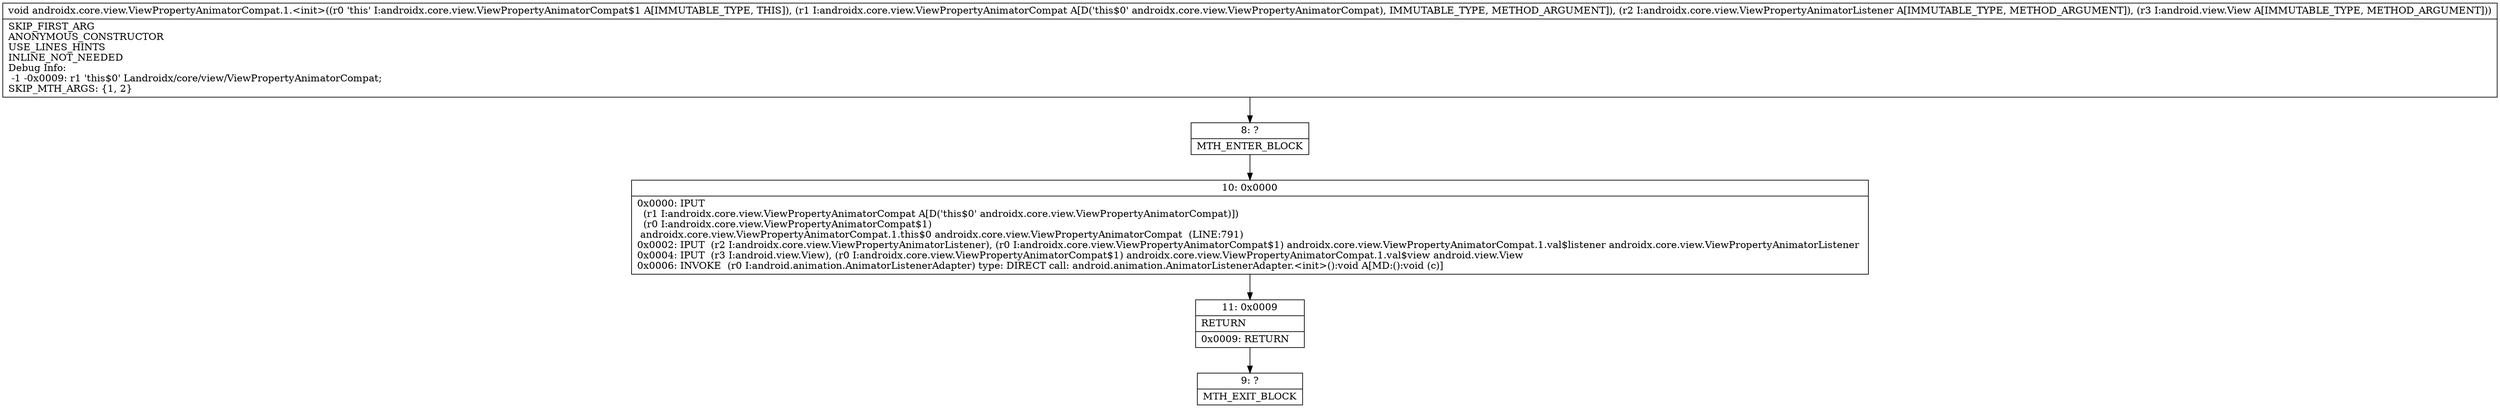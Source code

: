digraph "CFG forandroidx.core.view.ViewPropertyAnimatorCompat.1.\<init\>(Landroidx\/core\/view\/ViewPropertyAnimatorCompat;Landroidx\/core\/view\/ViewPropertyAnimatorListener;Landroid\/view\/View;)V" {
Node_8 [shape=record,label="{8\:\ ?|MTH_ENTER_BLOCK\l}"];
Node_10 [shape=record,label="{10\:\ 0x0000|0x0000: IPUT  \l  (r1 I:androidx.core.view.ViewPropertyAnimatorCompat A[D('this$0' androidx.core.view.ViewPropertyAnimatorCompat)])\l  (r0 I:androidx.core.view.ViewPropertyAnimatorCompat$1)\l androidx.core.view.ViewPropertyAnimatorCompat.1.this$0 androidx.core.view.ViewPropertyAnimatorCompat  (LINE:791)\l0x0002: IPUT  (r2 I:androidx.core.view.ViewPropertyAnimatorListener), (r0 I:androidx.core.view.ViewPropertyAnimatorCompat$1) androidx.core.view.ViewPropertyAnimatorCompat.1.val$listener androidx.core.view.ViewPropertyAnimatorListener \l0x0004: IPUT  (r3 I:android.view.View), (r0 I:androidx.core.view.ViewPropertyAnimatorCompat$1) androidx.core.view.ViewPropertyAnimatorCompat.1.val$view android.view.View \l0x0006: INVOKE  (r0 I:android.animation.AnimatorListenerAdapter) type: DIRECT call: android.animation.AnimatorListenerAdapter.\<init\>():void A[MD:():void (c)]\l}"];
Node_11 [shape=record,label="{11\:\ 0x0009|RETURN\l|0x0009: RETURN   \l}"];
Node_9 [shape=record,label="{9\:\ ?|MTH_EXIT_BLOCK\l}"];
MethodNode[shape=record,label="{void androidx.core.view.ViewPropertyAnimatorCompat.1.\<init\>((r0 'this' I:androidx.core.view.ViewPropertyAnimatorCompat$1 A[IMMUTABLE_TYPE, THIS]), (r1 I:androidx.core.view.ViewPropertyAnimatorCompat A[D('this$0' androidx.core.view.ViewPropertyAnimatorCompat), IMMUTABLE_TYPE, METHOD_ARGUMENT]), (r2 I:androidx.core.view.ViewPropertyAnimatorListener A[IMMUTABLE_TYPE, METHOD_ARGUMENT]), (r3 I:android.view.View A[IMMUTABLE_TYPE, METHOD_ARGUMENT]))  | SKIP_FIRST_ARG\lANONYMOUS_CONSTRUCTOR\lUSE_LINES_HINTS\lINLINE_NOT_NEEDED\lDebug Info:\l  \-1 \-0x0009: r1 'this$0' Landroidx\/core\/view\/ViewPropertyAnimatorCompat;\lSKIP_MTH_ARGS: \{1, 2\}\l}"];
MethodNode -> Node_8;Node_8 -> Node_10;
Node_10 -> Node_11;
Node_11 -> Node_9;
}

